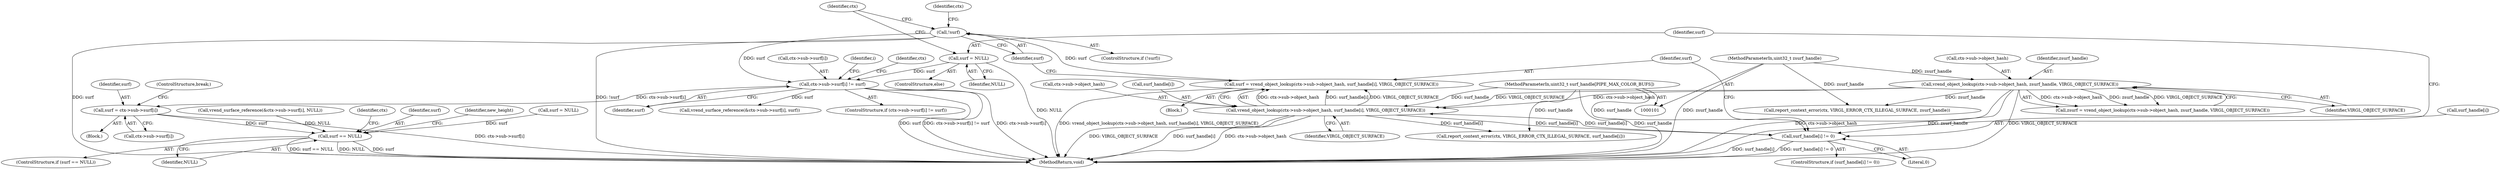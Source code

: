 digraph "0_virglrenderer_48f67f60967f963b698ec8df57ec6912a43d6282_0@array" {
"1000393" [label="(Call,surf = ctx->sub->surf[i])"];
"1000239" [label="(Call,ctx->sub->surf[i] != surf)"];
"1000224" [label="(Call,!surf)"];
"1000211" [label="(Call,surf = vrend_object_lookup(ctx->sub->object_hash, surf_handle[i], VIRGL_OBJECT_SURFACE))"];
"1000213" [label="(Call,vrend_object_lookup(ctx->sub->object_hash, surf_handle[i], VIRGL_OBJECT_SURFACE))"];
"1000133" [label="(Call,vrend_object_lookup(ctx->sub->object_hash, zsurf_handle, VIRGL_OBJECT_SURFACE))"];
"1000105" [label="(MethodParameterIn,uint32_t zsurf_handle)"];
"1000205" [label="(Call,surf_handle[i] != 0)"];
"1000104" [label="(MethodParameterIn,uint32_t surf_handle[PIPE_MAX_COLOR_BUFS])"];
"1000235" [label="(Call,surf = NULL)"];
"1000404" [label="(Call,surf == NULL)"];
"1000210" [label="(Block,)"];
"1000285" [label="(Call,vrend_surface_reference(&ctx->sub->surf[i], NULL))"];
"1000402" [label="(ControlStructure,break;)"];
"1000224" [label="(Call,!surf)"];
"1000105" [label="(MethodParameterIn,uint32_t zsurf_handle)"];
"1000249" [label="(Call,vrend_surface_reference(&ctx->sub->surf[i], surf))"];
"1000131" [label="(Call,zsurf = vrend_object_lookup(ctx->sub->object_hash, zsurf_handle, VIRGL_OBJECT_SURFACE))"];
"1000237" [label="(Identifier,NULL)"];
"1000228" [label="(Identifier,ctx)"];
"1000222" [label="(Identifier,VIRGL_OBJECT_SURFACE)"];
"1000225" [label="(Identifier,surf)"];
"1000223" [label="(ControlStructure,if (!surf))"];
"1000213" [label="(Call,vrend_object_lookup(ctx->sub->object_hash, surf_handle[i], VIRGL_OBJECT_SURFACE))"];
"1000409" [label="(Identifier,ctx)"];
"1000406" [label="(Identifier,NULL)"];
"1000227" [label="(Call,report_context_error(ctx, VIRGL_ERROR_CTX_ILLEGAL_SURFACE, surf_handle[i]))"];
"1000392" [label="(Block,)"];
"1000394" [label="(Identifier,surf)"];
"1000206" [label="(Call,surf_handle[i])"];
"1000393" [label="(Call,surf = ctx->sub->surf[i])"];
"1000403" [label="(ControlStructure,if (surf == NULL))"];
"1000204" [label="(ControlStructure,if (surf_handle[i] != 0))"];
"1000134" [label="(Call,ctx->sub->object_hash)"];
"1000140" [label="(Identifier,VIRGL_OBJECT_SURFACE)"];
"1000205" [label="(Call,surf_handle[i] != 0)"];
"1000202" [label="(Identifier,i)"];
"1000214" [label="(Call,ctx->sub->object_hash)"];
"1000219" [label="(Call,surf_handle[i])"];
"1000133" [label="(Call,vrend_object_lookup(ctx->sub->object_hash, zsurf_handle, VIRGL_OBJECT_SURFACE))"];
"1000235" [label="(Call,surf = NULL)"];
"1000405" [label="(Identifier,surf)"];
"1000209" [label="(Literal,0)"];
"1000243" [label="(Identifier,ctx)"];
"1000414" [label="(Identifier,new_height)"];
"1000145" [label="(Call,report_context_error(ctx, VIRGL_ERROR_CTX_ILLEGAL_SURFACE, zsurf_handle))"];
"1000395" [label="(Call,ctx->sub->surf[i])"];
"1000254" [label="(Identifier,ctx)"];
"1000211" [label="(Call,surf = vrend_object_lookup(ctx->sub->object_hash, surf_handle[i], VIRGL_OBJECT_SURFACE))"];
"1000367" [label="(Call,surf = NULL)"];
"1000238" [label="(ControlStructure,if (ctx->sub->surf[i] != surf))"];
"1000240" [label="(Call,ctx->sub->surf[i])"];
"1000247" [label="(Identifier,surf)"];
"1000212" [label="(Identifier,surf)"];
"1000234" [label="(ControlStructure,else)"];
"1000104" [label="(MethodParameterIn,uint32_t surf_handle[PIPE_MAX_COLOR_BUFS])"];
"1000236" [label="(Identifier,surf)"];
"1000530" [label="(MethodReturn,void)"];
"1000139" [label="(Identifier,zsurf_handle)"];
"1000239" [label="(Call,ctx->sub->surf[i] != surf)"];
"1000404" [label="(Call,surf == NULL)"];
"1000393" -> "1000392"  [label="AST: "];
"1000393" -> "1000395"  [label="CFG: "];
"1000394" -> "1000393"  [label="AST: "];
"1000395" -> "1000393"  [label="AST: "];
"1000402" -> "1000393"  [label="CFG: "];
"1000393" -> "1000530"  [label="DDG: ctx->sub->surf[i]"];
"1000239" -> "1000393"  [label="DDG: ctx->sub->surf[i]"];
"1000393" -> "1000404"  [label="DDG: surf"];
"1000239" -> "1000238"  [label="AST: "];
"1000239" -> "1000247"  [label="CFG: "];
"1000240" -> "1000239"  [label="AST: "];
"1000247" -> "1000239"  [label="AST: "];
"1000254" -> "1000239"  [label="CFG: "];
"1000202" -> "1000239"  [label="CFG: "];
"1000239" -> "1000530"  [label="DDG: ctx->sub->surf[i] != surf"];
"1000239" -> "1000530"  [label="DDG: ctx->sub->surf[i]"];
"1000239" -> "1000530"  [label="DDG: surf"];
"1000224" -> "1000239"  [label="DDG: surf"];
"1000235" -> "1000239"  [label="DDG: surf"];
"1000239" -> "1000249"  [label="DDG: surf"];
"1000224" -> "1000223"  [label="AST: "];
"1000224" -> "1000225"  [label="CFG: "];
"1000225" -> "1000224"  [label="AST: "];
"1000228" -> "1000224"  [label="CFG: "];
"1000243" -> "1000224"  [label="CFG: "];
"1000224" -> "1000530"  [label="DDG: surf"];
"1000224" -> "1000530"  [label="DDG: !surf"];
"1000211" -> "1000224"  [label="DDG: surf"];
"1000211" -> "1000210"  [label="AST: "];
"1000211" -> "1000213"  [label="CFG: "];
"1000212" -> "1000211"  [label="AST: "];
"1000213" -> "1000211"  [label="AST: "];
"1000225" -> "1000211"  [label="CFG: "];
"1000211" -> "1000530"  [label="DDG: vrend_object_lookup(ctx->sub->object_hash, surf_handle[i], VIRGL_OBJECT_SURFACE)"];
"1000213" -> "1000211"  [label="DDG: ctx->sub->object_hash"];
"1000213" -> "1000211"  [label="DDG: surf_handle[i]"];
"1000213" -> "1000211"  [label="DDG: VIRGL_OBJECT_SURFACE"];
"1000213" -> "1000222"  [label="CFG: "];
"1000214" -> "1000213"  [label="AST: "];
"1000219" -> "1000213"  [label="AST: "];
"1000222" -> "1000213"  [label="AST: "];
"1000213" -> "1000530"  [label="DDG: surf_handle[i]"];
"1000213" -> "1000530"  [label="DDG: ctx->sub->object_hash"];
"1000213" -> "1000530"  [label="DDG: VIRGL_OBJECT_SURFACE"];
"1000213" -> "1000205"  [label="DDG: surf_handle[i]"];
"1000133" -> "1000213"  [label="DDG: ctx->sub->object_hash"];
"1000133" -> "1000213"  [label="DDG: VIRGL_OBJECT_SURFACE"];
"1000205" -> "1000213"  [label="DDG: surf_handle[i]"];
"1000104" -> "1000213"  [label="DDG: surf_handle"];
"1000213" -> "1000227"  [label="DDG: surf_handle[i]"];
"1000133" -> "1000131"  [label="AST: "];
"1000133" -> "1000140"  [label="CFG: "];
"1000134" -> "1000133"  [label="AST: "];
"1000139" -> "1000133"  [label="AST: "];
"1000140" -> "1000133"  [label="AST: "];
"1000131" -> "1000133"  [label="CFG: "];
"1000133" -> "1000530"  [label="DDG: zsurf_handle"];
"1000133" -> "1000530"  [label="DDG: VIRGL_OBJECT_SURFACE"];
"1000133" -> "1000530"  [label="DDG: ctx->sub->object_hash"];
"1000133" -> "1000131"  [label="DDG: ctx->sub->object_hash"];
"1000133" -> "1000131"  [label="DDG: zsurf_handle"];
"1000133" -> "1000131"  [label="DDG: VIRGL_OBJECT_SURFACE"];
"1000105" -> "1000133"  [label="DDG: zsurf_handle"];
"1000133" -> "1000145"  [label="DDG: zsurf_handle"];
"1000105" -> "1000101"  [label="AST: "];
"1000105" -> "1000530"  [label="DDG: zsurf_handle"];
"1000105" -> "1000145"  [label="DDG: zsurf_handle"];
"1000205" -> "1000204"  [label="AST: "];
"1000205" -> "1000209"  [label="CFG: "];
"1000206" -> "1000205"  [label="AST: "];
"1000209" -> "1000205"  [label="AST: "];
"1000212" -> "1000205"  [label="CFG: "];
"1000236" -> "1000205"  [label="CFG: "];
"1000205" -> "1000530"  [label="DDG: surf_handle[i]"];
"1000205" -> "1000530"  [label="DDG: surf_handle[i] != 0"];
"1000104" -> "1000205"  [label="DDG: surf_handle"];
"1000104" -> "1000101"  [label="AST: "];
"1000104" -> "1000530"  [label="DDG: surf_handle"];
"1000104" -> "1000227"  [label="DDG: surf_handle"];
"1000235" -> "1000234"  [label="AST: "];
"1000235" -> "1000237"  [label="CFG: "];
"1000236" -> "1000235"  [label="AST: "];
"1000237" -> "1000235"  [label="AST: "];
"1000243" -> "1000235"  [label="CFG: "];
"1000235" -> "1000530"  [label="DDG: NULL"];
"1000404" -> "1000403"  [label="AST: "];
"1000404" -> "1000406"  [label="CFG: "];
"1000405" -> "1000404"  [label="AST: "];
"1000406" -> "1000404"  [label="AST: "];
"1000409" -> "1000404"  [label="CFG: "];
"1000414" -> "1000404"  [label="CFG: "];
"1000404" -> "1000530"  [label="DDG: surf"];
"1000404" -> "1000530"  [label="DDG: surf == NULL"];
"1000404" -> "1000530"  [label="DDG: NULL"];
"1000367" -> "1000404"  [label="DDG: surf"];
"1000285" -> "1000404"  [label="DDG: NULL"];
}
